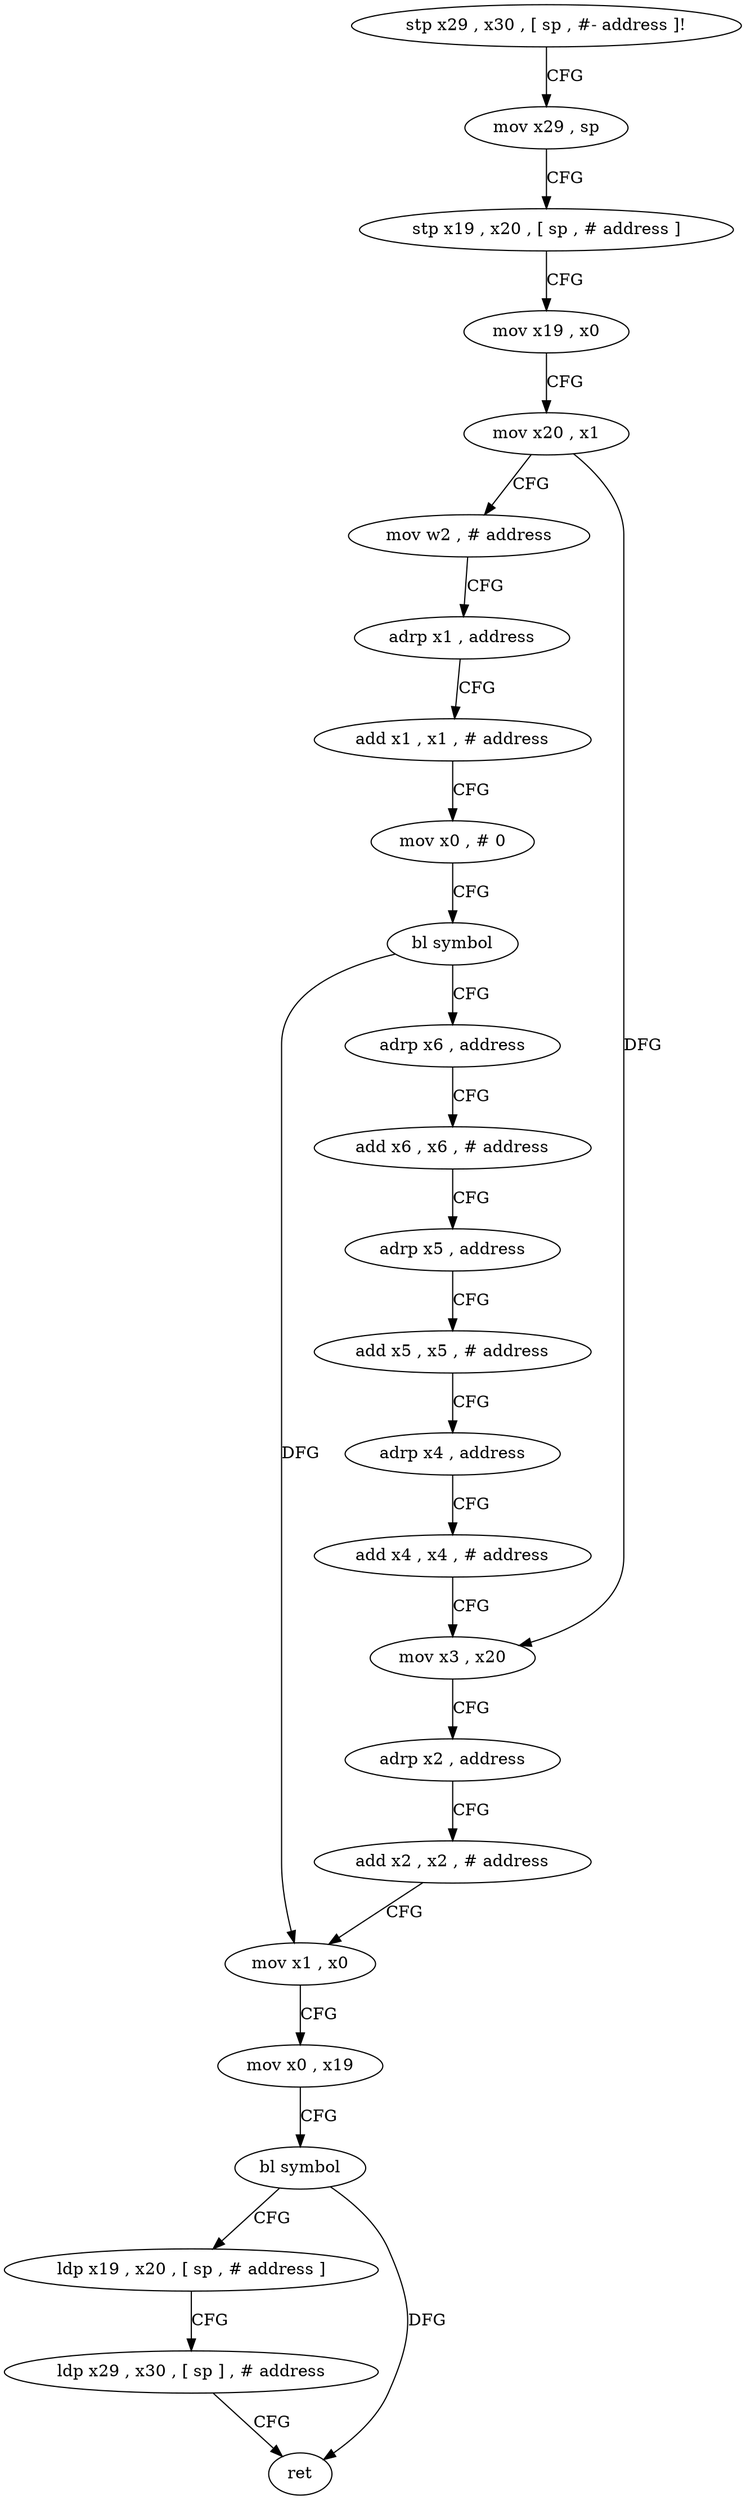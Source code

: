 digraph "func" {
"4268356" [label = "stp x29 , x30 , [ sp , #- address ]!" ]
"4268360" [label = "mov x29 , sp" ]
"4268364" [label = "stp x19 , x20 , [ sp , # address ]" ]
"4268368" [label = "mov x19 , x0" ]
"4268372" [label = "mov x20 , x1" ]
"4268376" [label = "mov w2 , # address" ]
"4268380" [label = "adrp x1 , address" ]
"4268384" [label = "add x1 , x1 , # address" ]
"4268388" [label = "mov x0 , # 0" ]
"4268392" [label = "bl symbol" ]
"4268396" [label = "adrp x6 , address" ]
"4268400" [label = "add x6 , x6 , # address" ]
"4268404" [label = "adrp x5 , address" ]
"4268408" [label = "add x5 , x5 , # address" ]
"4268412" [label = "adrp x4 , address" ]
"4268416" [label = "add x4 , x4 , # address" ]
"4268420" [label = "mov x3 , x20" ]
"4268424" [label = "adrp x2 , address" ]
"4268428" [label = "add x2 , x2 , # address" ]
"4268432" [label = "mov x1 , x0" ]
"4268436" [label = "mov x0 , x19" ]
"4268440" [label = "bl symbol" ]
"4268444" [label = "ldp x19 , x20 , [ sp , # address ]" ]
"4268448" [label = "ldp x29 , x30 , [ sp ] , # address" ]
"4268452" [label = "ret" ]
"4268356" -> "4268360" [ label = "CFG" ]
"4268360" -> "4268364" [ label = "CFG" ]
"4268364" -> "4268368" [ label = "CFG" ]
"4268368" -> "4268372" [ label = "CFG" ]
"4268372" -> "4268376" [ label = "CFG" ]
"4268372" -> "4268420" [ label = "DFG" ]
"4268376" -> "4268380" [ label = "CFG" ]
"4268380" -> "4268384" [ label = "CFG" ]
"4268384" -> "4268388" [ label = "CFG" ]
"4268388" -> "4268392" [ label = "CFG" ]
"4268392" -> "4268396" [ label = "CFG" ]
"4268392" -> "4268432" [ label = "DFG" ]
"4268396" -> "4268400" [ label = "CFG" ]
"4268400" -> "4268404" [ label = "CFG" ]
"4268404" -> "4268408" [ label = "CFG" ]
"4268408" -> "4268412" [ label = "CFG" ]
"4268412" -> "4268416" [ label = "CFG" ]
"4268416" -> "4268420" [ label = "CFG" ]
"4268420" -> "4268424" [ label = "CFG" ]
"4268424" -> "4268428" [ label = "CFG" ]
"4268428" -> "4268432" [ label = "CFG" ]
"4268432" -> "4268436" [ label = "CFG" ]
"4268436" -> "4268440" [ label = "CFG" ]
"4268440" -> "4268444" [ label = "CFG" ]
"4268440" -> "4268452" [ label = "DFG" ]
"4268444" -> "4268448" [ label = "CFG" ]
"4268448" -> "4268452" [ label = "CFG" ]
}
